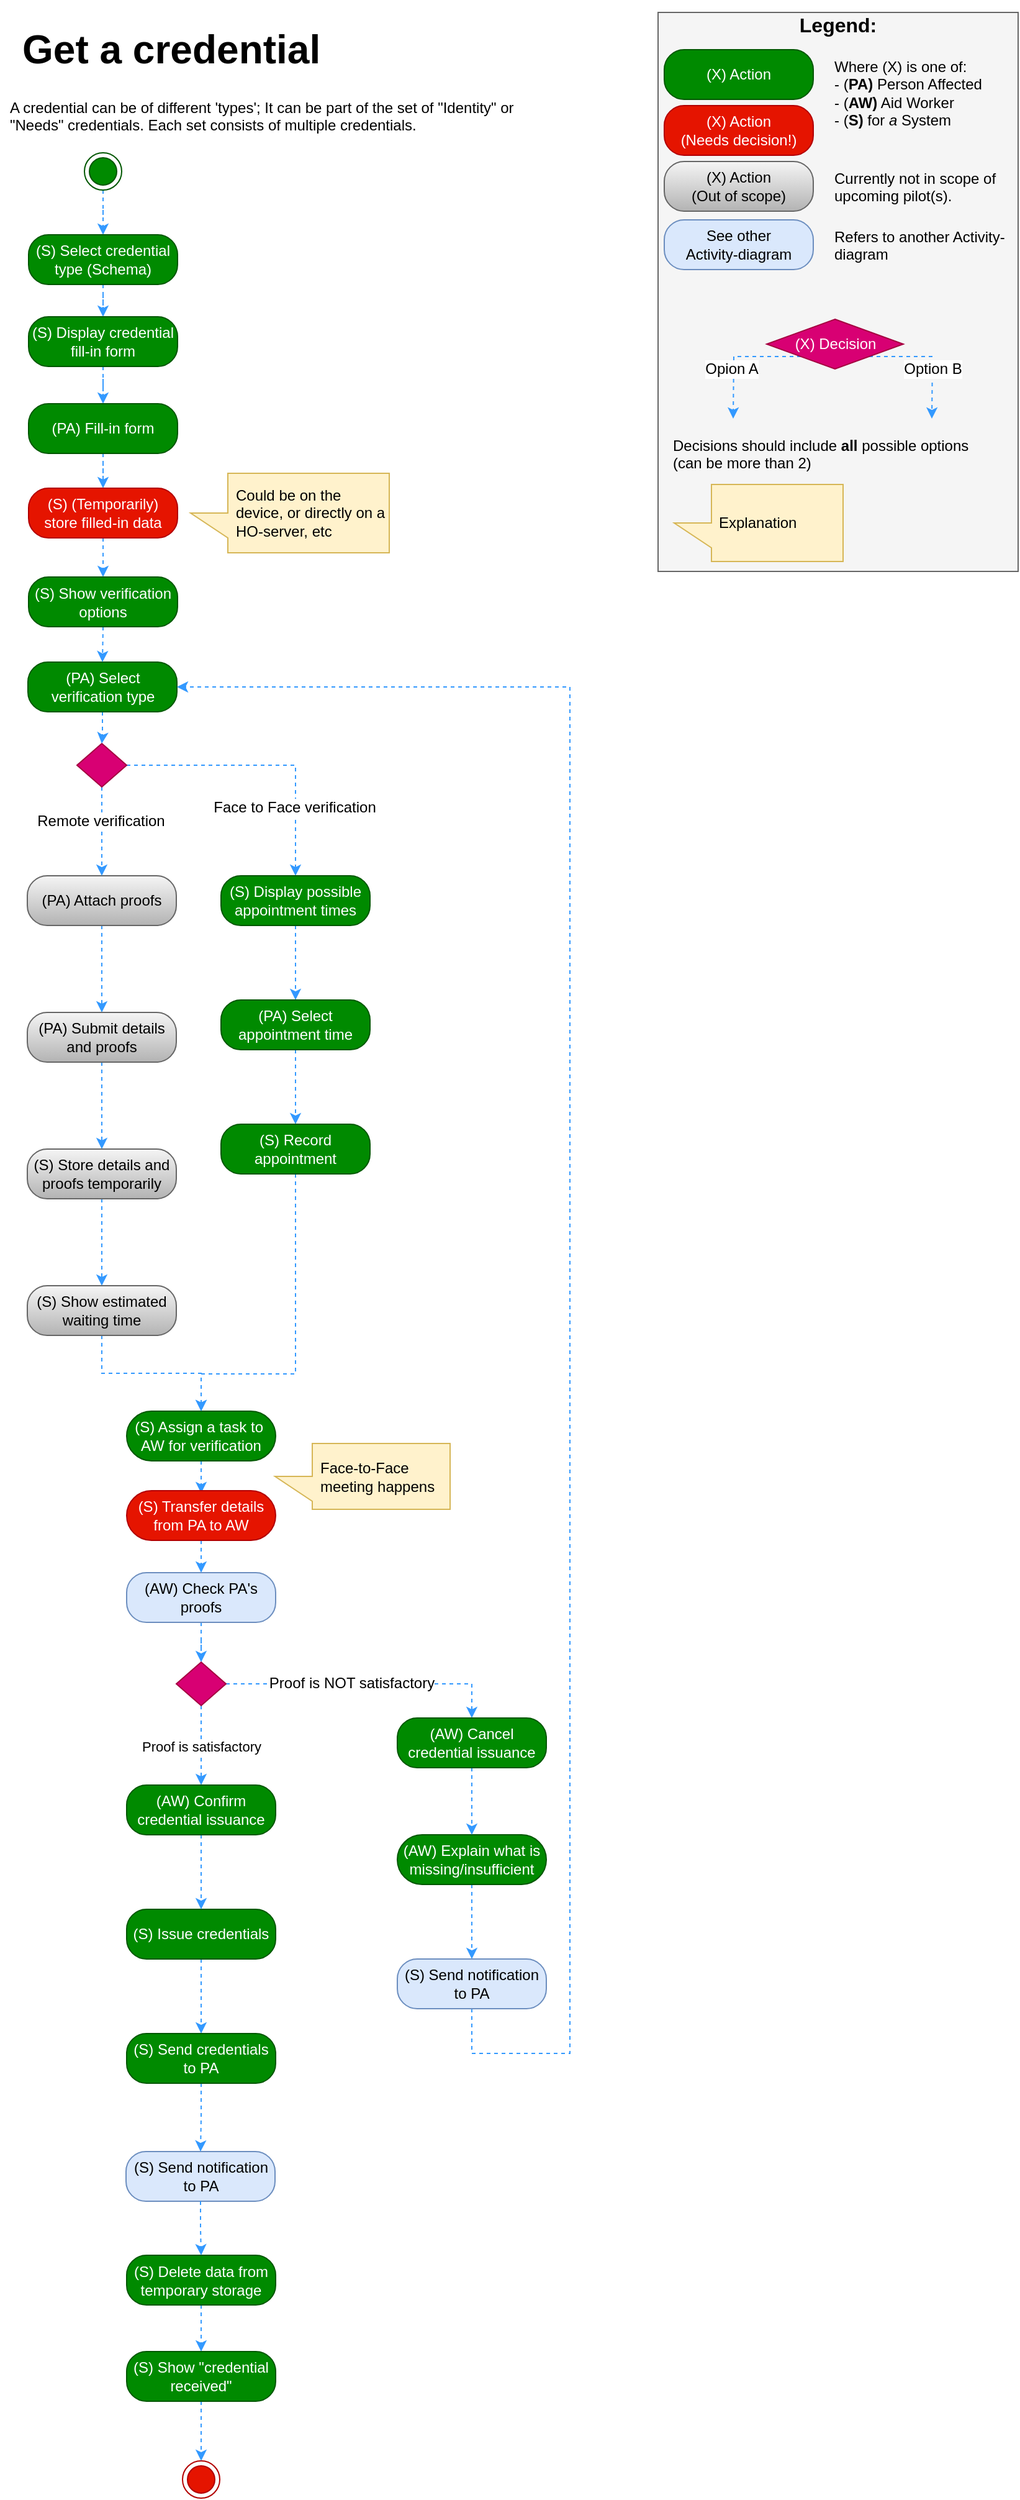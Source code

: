 <mxfile version="11.0.3" type="github"><diagram id="uyd7z65uwDIBuKVMTp-y" name="Page-1"><mxGraphModel dx="609" dy="338" grid="0" gridSize="10" guides="1" tooltips="1" connect="1" arrows="1" fold="1" page="1" pageScale="1" pageWidth="827" pageHeight="1169" math="0" shadow="0"><root><mxCell id="0"/><mxCell id="1" parent="0"/><mxCell id="oU4Lt3CGuPSWamgN9LYf-17" style="edgeStyle=orthogonalEdgeStyle;rounded=0;orthogonalLoop=1;jettySize=auto;html=1;entryX=0.5;entryY=0;entryDx=0;entryDy=0;strokeColor=#3399FF;fontColor=#ffffff;dashed=1;" parent="1" source="oU4Lt3CGuPSWamgN9LYf-1" target="bS0sMl6j7w7xX164Mt2F-23" edge="1"><mxGeometry relative="1" as="geometry"><mxPoint x="83" y="223" as="targetPoint"/></mxGeometry></mxCell><mxCell id="oU4Lt3CGuPSWamgN9LYf-1" value="" style="ellipse;html=1;shape=endState;fillColor=#008a00;strokeColor=#005700;fontColor=#ffffff;" parent="1" vertex="1"><mxGeometry x="68" y="123" width="30" height="30" as="geometry"/></mxCell><mxCell id="ZIkzdJBxLHVvlqhhN6H9-13" value="" style="ellipse;html=1;shape=endState;fillColor=#e51400;strokeColor=#B20000;fontColor=#ffffff;" parent="1" vertex="1"><mxGeometry x="147" y="1981" width="30" height="30" as="geometry"/></mxCell><mxCell id="NnOpoRvQTLeooMambTD8-50" style="edgeStyle=orthogonalEdgeStyle;rounded=0;orthogonalLoop=1;jettySize=auto;html=1;entryX=0.5;entryY=0;entryDx=0;entryDy=0;dashed=1;fontColor=#ffffff;strokeColor=#3399FF;" parent="1" source="bS0sMl6j7w7xX164Mt2F-23" target="NnOpoRvQTLeooMambTD8-34" edge="1"><mxGeometry relative="1" as="geometry"/></mxCell><mxCell id="bS0sMl6j7w7xX164Mt2F-23" value="(S) Select credential type (Schema)&lt;br&gt;" style="rounded=1;whiteSpace=wrap;html=1;arcSize=40;fillColor=#008a00;strokeColor=#005700;fontColor=#ffffff;" parent="1" vertex="1"><mxGeometry x="23" y="189" width="120" height="40" as="geometry"/></mxCell><mxCell id="bS0sMl6j7w7xX164Mt2F-35" value="(S) Send notification to PA&lt;br&gt;" style="rounded=1;whiteSpace=wrap;html=1;arcSize=40;fillColor=#dae8fc;strokeColor=#6c8ebf;" parent="1" vertex="1"><mxGeometry x="101.5" y="1732" width="120" height="40" as="geometry"/></mxCell><mxCell id="NnOpoRvQTLeooMambTD8-33" value="" style="edgeStyle=orthogonalEdgeStyle;rounded=0;orthogonalLoop=1;jettySize=auto;html=1;dashed=1;strokeColor=#3399FF;fontColor=#ffffff;" parent="1" source="NnOpoRvQTLeooMambTD8-34" target="NnOpoRvQTLeooMambTD8-35" edge="1"><mxGeometry relative="1" as="geometry"/></mxCell><mxCell id="NnOpoRvQTLeooMambTD8-34" value="(S) Display credential fill-in form" style="rounded=1;whiteSpace=wrap;html=1;arcSize=40;fillColor=#008a00;strokeColor=#005700;fontColor=#ffffff;" parent="1" vertex="1"><mxGeometry x="23" y="255" width="120" height="40" as="geometry"/></mxCell><mxCell id="XSU_I-3Gt-N8LildDsRt-3" value="" style="edgeStyle=orthogonalEdgeStyle;rounded=0;orthogonalLoop=1;jettySize=auto;html=1;dashed=1;strokeColor=#3399FF;fontColor=#ffffff;entryX=0.5;entryY=0;entryDx=0;entryDy=0;" parent="1" source="NnOpoRvQTLeooMambTD8-35" target="XSU_I-3Gt-N8LildDsRt-1" edge="1"><mxGeometry relative="1" as="geometry"><mxPoint x="83" y="455" as="targetPoint"/></mxGeometry></mxCell><mxCell id="NnOpoRvQTLeooMambTD8-35" value="(PA) Fill-in form" style="rounded=1;whiteSpace=wrap;html=1;arcSize=40;fillColor=#008a00;strokeColor=#005700;fontColor=#ffffff;" parent="1" vertex="1"><mxGeometry x="23" y="325" width="120" height="40" as="geometry"/></mxCell><mxCell id="NnOpoRvQTLeooMambTD8-52" value="" style="edgeStyle=orthogonalEdgeStyle;rounded=0;orthogonalLoop=1;jettySize=auto;html=1;dashed=1;strokeColor=#3399FF;fontColor=#ffffff;" parent="1" source="NnOpoRvQTLeooMambTD8-36" target="NnOpoRvQTLeooMambTD8-51" edge="1"><mxGeometry relative="1" as="geometry"/></mxCell><mxCell id="NnOpoRvQTLeooMambTD8-36" value="(PA) Attach proofs" style="rounded=1;whiteSpace=wrap;html=1;arcSize=40;fillColor=#f5f5f5;strokeColor=#666666;gradientColor=#b3b3b3;" parent="1" vertex="1"><mxGeometry x="22" y="705" width="120" height="40" as="geometry"/></mxCell><mxCell id="NnOpoRvQTLeooMambTD8-54" value="" style="edgeStyle=orthogonalEdgeStyle;rounded=0;orthogonalLoop=1;jettySize=auto;html=1;dashed=1;strokeColor=#3399FF;fontColor=#ffffff;" parent="1" source="NnOpoRvQTLeooMambTD8-51" target="NnOpoRvQTLeooMambTD8-53" edge="1"><mxGeometry relative="1" as="geometry"/></mxCell><mxCell id="NnOpoRvQTLeooMambTD8-51" value="(PA) Submit details and proofs" style="rounded=1;whiteSpace=wrap;html=1;arcSize=40;fillColor=#f5f5f5;strokeColor=#666666;gradientColor=#b3b3b3;" parent="1" vertex="1"><mxGeometry x="22" y="815" width="120" height="40" as="geometry"/></mxCell><mxCell id="NnOpoRvQTLeooMambTD8-56" value="" style="edgeStyle=orthogonalEdgeStyle;rounded=0;orthogonalLoop=1;jettySize=auto;html=1;dashed=1;strokeColor=#3399FF;fontColor=#ffffff;" parent="1" source="NnOpoRvQTLeooMambTD8-53" target="NnOpoRvQTLeooMambTD8-55" edge="1"><mxGeometry relative="1" as="geometry"/></mxCell><mxCell id="NnOpoRvQTLeooMambTD8-53" value="(S) Store details and proofs temporarily" style="rounded=1;whiteSpace=wrap;html=1;arcSize=40;fillColor=#f5f5f5;strokeColor=#666666;gradientColor=#b3b3b3;" parent="1" vertex="1"><mxGeometry x="22" y="925" width="120" height="40" as="geometry"/></mxCell><mxCell id="NnOpoRvQTLeooMambTD8-58" value="" style="edgeStyle=orthogonalEdgeStyle;rounded=0;orthogonalLoop=1;jettySize=auto;html=1;dashed=1;strokeColor=#3399FF;fontColor=#ffffff;" parent="1" source="NnOpoRvQTLeooMambTD8-55" target="NnOpoRvQTLeooMambTD8-57" edge="1"><mxGeometry relative="1" as="geometry"/></mxCell><mxCell id="NnOpoRvQTLeooMambTD8-55" value="(S) Show estimated waiting time" style="rounded=1;whiteSpace=wrap;html=1;arcSize=40;fillColor=#f5f5f5;strokeColor=#666666;gradientColor=#b3b3b3;" parent="1" vertex="1"><mxGeometry x="22" y="1035" width="120" height="40" as="geometry"/></mxCell><mxCell id="XSU_I-3Gt-N8LildDsRt-13" value="" style="edgeStyle=orthogonalEdgeStyle;rounded=0;orthogonalLoop=1;jettySize=auto;html=1;dashed=1;strokeColor=#3399FF;fontColor=#ffffff;" parent="1" source="NnOpoRvQTLeooMambTD8-57" edge="1"><mxGeometry relative="1" as="geometry"><mxPoint x="162" y="1202" as="targetPoint"/></mxGeometry></mxCell><mxCell id="NnOpoRvQTLeooMambTD8-57" value="(S) Assign a task to&amp;nbsp; AW for verification" style="rounded=1;whiteSpace=wrap;html=1;arcSize=50;fillColor=#008a00;strokeColor=#005700;fontColor=#ffffff;" parent="1" vertex="1"><mxGeometry x="102" y="1136" width="120" height="40" as="geometry"/></mxCell><mxCell id="NnOpoRvQTLeooMambTD8-63" style="edgeStyle=orthogonalEdgeStyle;rounded=0;orthogonalLoop=1;jettySize=auto;html=1;dashed=1;strokeColor=#3399FF;fontColor=#ffffff;" parent="1" source="NnOpoRvQTLeooMambTD8-60" target="NnOpoRvQTLeooMambTD8-62" edge="1"><mxGeometry relative="1" as="geometry"/></mxCell><mxCell id="NnOpoRvQTLeooMambTD8-60" value="(AW) Check PA's proofs" style="rounded=1;whiteSpace=wrap;html=1;arcSize=40;fillColor=#dae8fc;strokeColor=#6c8ebf;fontColor=#000000;" parent="1" vertex="1"><mxGeometry x="102" y="1266" width="120" height="40" as="geometry"/></mxCell><mxCell id="NnOpoRvQTLeooMambTD8-37" style="edgeStyle=orthogonalEdgeStyle;rounded=0;orthogonalLoop=1;jettySize=auto;html=1;entryX=0.5;entryY=0;entryDx=0;entryDy=0;dashed=1;strokeColor=#3399FF;fontColor=#ffffff;" parent="1" source="NnOpoRvQTLeooMambTD8-41" target="NnOpoRvQTLeooMambTD8-44" edge="1"><mxGeometry relative="1" as="geometry"><mxPoint x="237.667" y="705" as="targetPoint"/></mxGeometry></mxCell><mxCell id="NnOpoRvQTLeooMambTD8-38" value="Face to Face verification" style="text;html=1;resizable=0;points=[];align=center;verticalAlign=middle;labelBackgroundColor=#ffffff;fontColor=#000000;" parent="NnOpoRvQTLeooMambTD8-37" vertex="1" connectable="0"><mxGeometry x="0.202" y="-34" relative="1" as="geometry"><mxPoint as="offset"/></mxGeometry></mxCell><mxCell id="NnOpoRvQTLeooMambTD8-39" style="edgeStyle=orthogonalEdgeStyle;rounded=0;orthogonalLoop=1;jettySize=auto;html=1;entryX=0.5;entryY=0;entryDx=0;entryDy=0;dashed=1;strokeColor=#3399FF;fontColor=#ffffff;" parent="1" source="NnOpoRvQTLeooMambTD8-41" target="NnOpoRvQTLeooMambTD8-36" edge="1"><mxGeometry relative="1" as="geometry"/></mxCell><mxCell id="NnOpoRvQTLeooMambTD8-40" value="Remote verification" style="text;html=1;resizable=0;points=[];align=center;verticalAlign=middle;labelBackgroundColor=#ffffff;fontColor=#000000;" parent="NnOpoRvQTLeooMambTD8-39" vertex="1" connectable="0"><mxGeometry x="-0.0" y="-9" relative="1" as="geometry"><mxPoint x="8" y="-9" as="offset"/></mxGeometry></mxCell><mxCell id="NnOpoRvQTLeooMambTD8-41" value="" style="rhombus;whiteSpace=wrap;html=1;fillColor=#d80073;strokeColor=#A50040;fontColor=#ffffff;" parent="1" vertex="1"><mxGeometry x="62" y="598.5" width="40" height="35" as="geometry"/></mxCell><mxCell id="NnOpoRvQTLeooMambTD8-43" value="" style="edgeStyle=orthogonalEdgeStyle;rounded=0;orthogonalLoop=1;jettySize=auto;html=1;dashed=1;strokeColor=#3399FF;fontColor=#000000;" parent="1" source="NnOpoRvQTLeooMambTD8-44" target="NnOpoRvQTLeooMambTD8-46" edge="1"><mxGeometry relative="1" as="geometry"/></mxCell><mxCell id="NnOpoRvQTLeooMambTD8-44" value="(S) Display possible appointment times" style="rounded=1;whiteSpace=wrap;html=1;arcSize=40;fillColor=#008a00;strokeColor=#005700;fontColor=#ffffff;" parent="1" vertex="1"><mxGeometry x="178" y="705" width="120" height="40" as="geometry"/></mxCell><mxCell id="NnOpoRvQTLeooMambTD8-45" value="" style="edgeStyle=orthogonalEdgeStyle;rounded=0;orthogonalLoop=1;jettySize=auto;html=1;dashed=1;strokeColor=#3399FF;fontColor=#000000;" parent="1" source="NnOpoRvQTLeooMambTD8-46" target="NnOpoRvQTLeooMambTD8-47" edge="1"><mxGeometry relative="1" as="geometry"/></mxCell><mxCell id="NnOpoRvQTLeooMambTD8-46" value="(PA) Select appointment time" style="rounded=1;whiteSpace=wrap;html=1;arcSize=40;fillColor=#008a00;strokeColor=#005700;fontColor=#ffffff;" parent="1" vertex="1"><mxGeometry x="178" y="805" width="120" height="40" as="geometry"/></mxCell><mxCell id="NnOpoRvQTLeooMambTD8-59" style="edgeStyle=orthogonalEdgeStyle;rounded=0;orthogonalLoop=1;jettySize=auto;html=1;dashed=1;strokeColor=#3399FF;fontColor=#ffffff;entryX=0.5;entryY=0;entryDx=0;entryDy=0;" parent="1" source="NnOpoRvQTLeooMambTD8-47" target="NnOpoRvQTLeooMambTD8-57" edge="1"><mxGeometry relative="1" as="geometry"><mxPoint x="193" y="1054" as="targetPoint"/><Array as="points"><mxPoint x="238" y="1106"/><mxPoint x="162" y="1106"/></Array></mxGeometry></mxCell><mxCell id="NnOpoRvQTLeooMambTD8-47" value="(S) Record appointment" style="rounded=1;whiteSpace=wrap;html=1;arcSize=40;fillColor=#008a00;strokeColor=#005700;fontColor=#ffffff;" parent="1" vertex="1"><mxGeometry x="178" y="905" width="120" height="40" as="geometry"/></mxCell><mxCell id="NnOpoRvQTLeooMambTD8-48" style="edgeStyle=orthogonalEdgeStyle;rounded=0;orthogonalLoop=1;jettySize=auto;html=1;entryX=0.5;entryY=0;entryDx=0;entryDy=0;dashed=1;strokeColor=#3399FF;fontColor=#ffffff;" parent="1" source="NnOpoRvQTLeooMambTD8-49" target="NnOpoRvQTLeooMambTD8-41" edge="1"><mxGeometry relative="1" as="geometry"/></mxCell><mxCell id="NnOpoRvQTLeooMambTD8-49" value="(PA) Select verification type" style="rounded=1;whiteSpace=wrap;html=1;arcSize=40;fillColor=#008a00;strokeColor=#005700;fontColor=#ffffff;" parent="1" vertex="1"><mxGeometry x="22.5" y="533" width="120" height="40" as="geometry"/></mxCell><mxCell id="NnOpoRvQTLeooMambTD8-67" style="edgeStyle=orthogonalEdgeStyle;rounded=0;orthogonalLoop=1;jettySize=auto;html=1;dashed=1;strokeColor=#3399FF;fontColor=#ffffff;entryX=0.5;entryY=0;entryDx=0;entryDy=0;" parent="1" source="NnOpoRvQTLeooMambTD8-62" target="C5v0pftiz7ZyU0YE7g-n-3" edge="1"><mxGeometry relative="1" as="geometry"/></mxCell><mxCell id="NnOpoRvQTLeooMambTD8-69" value="&lt;font color=&quot;#000000&quot;&gt;Proof is NOT satisfactory&lt;/font&gt;" style="text;html=1;resizable=0;points=[];align=center;verticalAlign=middle;labelBackgroundColor=#ffffff;fontColor=#ffffff;" parent="NnOpoRvQTLeooMambTD8-67" vertex="1" connectable="0"><mxGeometry x="0.077" y="-2" relative="1" as="geometry"><mxPoint x="-21" y="-2.5" as="offset"/></mxGeometry></mxCell><mxCell id="NnOpoRvQTLeooMambTD8-76" value="&lt;font color=&quot;#000000&quot;&gt;Proof is satisfactory&lt;/font&gt;" style="edgeStyle=orthogonalEdgeStyle;rounded=0;orthogonalLoop=1;jettySize=auto;html=1;entryX=0.5;entryY=0;entryDx=0;entryDy=0;dashed=1;strokeColor=#3399FF;fontColor=#ffffff;" parent="1" source="NnOpoRvQTLeooMambTD8-62" target="C5v0pftiz7ZyU0YE7g-n-1" edge="1"><mxGeometry x="0.011" relative="1" as="geometry"><mxPoint as="offset"/></mxGeometry></mxCell><mxCell id="NnOpoRvQTLeooMambTD8-62" value="" style="rhombus;whiteSpace=wrap;html=1;fillColor=#d80073;strokeColor=#A50040;fontColor=#ffffff;" parent="1" vertex="1"><mxGeometry x="142" y="1338" width="40" height="35" as="geometry"/></mxCell><mxCell id="NnOpoRvQTLeooMambTD8-71" value="" style="edgeStyle=orthogonalEdgeStyle;rounded=0;orthogonalLoop=1;jettySize=auto;html=1;dashed=1;strokeColor=#3399FF;fontColor=#ffffff;" parent="1" source="NnOpoRvQTLeooMambTD8-66" target="NnOpoRvQTLeooMambTD8-70" edge="1"><mxGeometry relative="1" as="geometry"/></mxCell><mxCell id="NnOpoRvQTLeooMambTD8-66" value="(AW) Explain what is missing/insufficient" style="rounded=1;whiteSpace=wrap;html=1;arcSize=50;fillColor=#008a00;strokeColor=#005700;fontColor=#ffffff;" parent="1" vertex="1"><mxGeometry x="320" y="1477" width="120" height="40" as="geometry"/></mxCell><mxCell id="NnOpoRvQTLeooMambTD8-72" style="edgeStyle=orthogonalEdgeStyle;rounded=0;orthogonalLoop=1;jettySize=auto;html=1;entryX=1;entryY=0.5;entryDx=0;entryDy=0;dashed=1;strokeColor=#3399FF;fontColor=#ffffff;exitX=0.5;exitY=1;exitDx=0;exitDy=0;" parent="1" source="NnOpoRvQTLeooMambTD8-70" target="NnOpoRvQTLeooMambTD8-49" edge="1"><mxGeometry relative="1" as="geometry"><mxPoint x="466" y="1498" as="sourcePoint"/><Array as="points"><mxPoint x="380" y="1653"/><mxPoint x="459" y="1653"/><mxPoint x="459" y="553"/></Array></mxGeometry></mxCell><mxCell id="NnOpoRvQTLeooMambTD8-70" value="(S) Send notification to PA" style="rounded=1;whiteSpace=wrap;html=1;arcSize=40;fillColor=#dae8fc;strokeColor=#6c8ebf;" parent="1" vertex="1"><mxGeometry x="320" y="1577" width="120" height="40" as="geometry"/></mxCell><mxCell id="NnOpoRvQTLeooMambTD8-78" value="" style="edgeStyle=orthogonalEdgeStyle;rounded=0;orthogonalLoop=1;jettySize=auto;html=1;dashed=1;strokeColor=#3399FF;fontColor=#ffffff;" parent="1" source="NnOpoRvQTLeooMambTD8-75" target="NnOpoRvQTLeooMambTD8-77" edge="1"><mxGeometry relative="1" as="geometry"/></mxCell><mxCell id="NnOpoRvQTLeooMambTD8-75" value="(S) Issue credentials&lt;br&gt;" style="rounded=1;whiteSpace=wrap;html=1;arcSize=40;fillColor=#008a00;strokeColor=#005700;fontColor=#ffffff;" parent="1" vertex="1"><mxGeometry x="102" y="1537" width="120" height="40" as="geometry"/></mxCell><mxCell id="NnOpoRvQTLeooMambTD8-79" value="" style="edgeStyle=orthogonalEdgeStyle;rounded=0;orthogonalLoop=1;jettySize=auto;html=1;dashed=1;strokeColor=#3399FF;fontColor=#ffffff;" parent="1" source="NnOpoRvQTLeooMambTD8-77" target="bS0sMl6j7w7xX164Mt2F-35" edge="1"><mxGeometry relative="1" as="geometry"/></mxCell><mxCell id="NnOpoRvQTLeooMambTD8-77" value="(S) Send credentials to PA&lt;br&gt;" style="rounded=1;whiteSpace=wrap;html=1;arcSize=40;fillColor=#008a00;strokeColor=#005700;fontColor=#ffffff;" parent="1" vertex="1"><mxGeometry x="102" y="1637" width="120" height="40" as="geometry"/></mxCell><mxCell id="XSU_I-3Gt-N8LildDsRt-17" style="edgeStyle=orthogonalEdgeStyle;rounded=0;orthogonalLoop=1;jettySize=auto;html=1;exitX=0.5;exitY=1;exitDx=0;exitDy=0;entryX=0.5;entryY=0;entryDx=0;entryDy=0;dashed=1;strokeColor=#3399FF;fontColor=#ffffff;" parent="1" source="NnOpoRvQTLeooMambTD8-81" target="XSU_I-3Gt-N8LildDsRt-16" edge="1"><mxGeometry relative="1" as="geometry"/></mxCell><mxCell id="NnOpoRvQTLeooMambTD8-81" value="(S) Delete data from temporary storage&lt;br&gt;" style="rounded=1;whiteSpace=wrap;html=1;arcSize=40;fillColor=#008a00;strokeColor=#005700;fontColor=#ffffff;" parent="1" vertex="1"><mxGeometry x="102" y="1815.5" width="120" height="40" as="geometry"/></mxCell><mxCell id="NnOpoRvQTLeooMambTD8-82" style="edgeStyle=orthogonalEdgeStyle;rounded=0;orthogonalLoop=1;jettySize=auto;html=1;entryX=0.5;entryY=0;entryDx=0;entryDy=0;dashed=1;strokeColor=#3399FF;fontColor=#ffffff;" parent="1" source="bS0sMl6j7w7xX164Mt2F-35" target="NnOpoRvQTLeooMambTD8-81" edge="1"><mxGeometry relative="1" as="geometry"><mxPoint x="162" y="1792" as="sourcePoint"/><mxPoint x="162" y="1931" as="targetPoint"/></mxGeometry></mxCell><mxCell id="Oh-CoAv5-6AcQpP4_E5v-1" value="" style="rounded=0;whiteSpace=wrap;html=1;fontSize=16;align=left;fillColor=#f5f5f5;strokeColor=#666666;fontColor=#333333;" parent="1" vertex="1"><mxGeometry x="530" y="10" width="290" height="450" as="geometry"/></mxCell><mxCell id="Oh-CoAv5-6AcQpP4_E5v-6" value="See other&lt;br&gt;Activity-diagram" style="rounded=1;whiteSpace=wrap;html=1;arcSize=40;fillColor=#dae8fc;strokeColor=#6c8ebf;" parent="1" vertex="1"><mxGeometry x="535" y="177" width="120" height="40" as="geometry"/></mxCell><mxCell id="Oh-CoAv5-6AcQpP4_E5v-8" value="(X) Action&lt;br&gt;" style="rounded=1;whiteSpace=wrap;html=1;arcSize=40;fillColor=#008a00;strokeColor=#005700;fontColor=#ffffff;" parent="1" vertex="1"><mxGeometry x="535" y="40" width="120" height="40" as="geometry"/></mxCell><mxCell id="Oh-CoAv5-6AcQpP4_E5v-9" value="" style="edgeStyle=orthogonalEdgeStyle;rounded=0;orthogonalLoop=1;jettySize=auto;html=1;dashed=1;strokeColor=#3399FF;exitX=0;exitY=1;exitDx=0;exitDy=0;" parent="1" source="Oh-CoAv5-6AcQpP4_E5v-13" edge="1"><mxGeometry relative="1" as="geometry"><mxPoint x="590.5" y="337" as="targetPoint"/></mxGeometry></mxCell><mxCell id="Oh-CoAv5-6AcQpP4_E5v-10" value="Opion A" style="text;html=1;resizable=0;points=[];align=center;verticalAlign=middle;labelBackgroundColor=#ffffff;" parent="Oh-CoAv5-6AcQpP4_E5v-9" vertex="1" connectable="0"><mxGeometry x="-0.263" y="1" relative="1" as="geometry"><mxPoint x="-18" y="9" as="offset"/></mxGeometry></mxCell><mxCell id="Oh-CoAv5-6AcQpP4_E5v-11" style="edgeStyle=orthogonalEdgeStyle;rounded=0;orthogonalLoop=1;jettySize=auto;html=1;exitX=1;exitY=1;exitDx=0;exitDy=0;dashed=1;strokeColor=#3399FF;" parent="1" source="Oh-CoAv5-6AcQpP4_E5v-13" edge="1"><mxGeometry relative="1" as="geometry"><mxPoint x="750.5" y="337" as="targetPoint"/></mxGeometry></mxCell><mxCell id="Oh-CoAv5-6AcQpP4_E5v-12" value="Option B" style="text;html=1;resizable=0;points=[];align=center;verticalAlign=middle;labelBackgroundColor=#ffffff;" parent="Oh-CoAv5-6AcQpP4_E5v-11" vertex="1" connectable="0"><mxGeometry x="0.2" y="-1" relative="1" as="geometry"><mxPoint x="1" as="offset"/></mxGeometry></mxCell><mxCell id="Oh-CoAv5-6AcQpP4_E5v-13" value="&lt;span&gt;(X) Decision&lt;br&gt;&lt;/span&gt;" style="rhombus;whiteSpace=wrap;html=1;fillColor=#d80073;strokeColor=#A50040;fontColor=#ffffff;" parent="1" vertex="1"><mxGeometry x="617.5" y="257" width="110" height="40" as="geometry"/></mxCell><mxCell id="Oh-CoAv5-6AcQpP4_E5v-29" value="(X) Action&lt;br&gt;(Needs decision!)&lt;br&gt;" style="rounded=1;whiteSpace=wrap;html=1;arcSize=40;fillColor=#e51400;strokeColor=#B20000;fontColor=#ffffff;" parent="1" vertex="1"><mxGeometry x="535" y="85" width="120" height="40" as="geometry"/></mxCell><mxCell id="Oh-CoAv5-6AcQpP4_E5v-30" value="&lt;div style=&quot;text-align: left ; font-size: 32px&quot;&gt;&lt;span&gt;Get a credential&lt;/span&gt;&lt;br&gt;&lt;/div&gt;" style="text;html=1;strokeColor=none;fillColor=none;align=left;verticalAlign=middle;whiteSpace=wrap;rounded=0;fontStyle=1;fontSize=32;spacingLeft=16;" parent="1" vertex="1"><mxGeometry width="518" height="80" as="geometry"/></mxCell><mxCell id="Oh-CoAv5-6AcQpP4_E5v-31" value="&lt;font style=&quot;font-size: 16px;&quot;&gt;Legend:&lt;/font&gt;" style="text;html=1;strokeColor=none;fillColor=none;align=center;verticalAlign=middle;whiteSpace=wrap;rounded=0;fontSize=16;fontStyle=1" parent="1" vertex="1"><mxGeometry x="655" y="10" width="40" height="20" as="geometry"/></mxCell><mxCell id="Oh-CoAv5-6AcQpP4_E5v-32" value="Where (X) is one of:&lt;br&gt;- (&lt;b&gt;PA)&lt;/b&gt; Person Affected&lt;br&gt;- (&lt;b&gt;AW)&lt;/b&gt; Aid Worker&lt;br&gt;- (&lt;b&gt;S)&lt;/b&gt; for &lt;i&gt;a&lt;/i&gt; System&lt;br&gt;" style="text;html=1;strokeColor=none;fillColor=none;align=left;verticalAlign=top;whiteSpace=wrap;rounded=0;fontSize=12;" parent="1" vertex="1"><mxGeometry x="670" y="40" width="140" height="70" as="geometry"/></mxCell><mxCell id="Oh-CoAv5-6AcQpP4_E5v-33" value="Refers to another Activity-diagram&lt;br&gt;" style="text;html=1;strokeColor=none;fillColor=none;align=left;verticalAlign=top;whiteSpace=wrap;rounded=0;fontSize=12;" parent="1" vertex="1"><mxGeometry x="670" y="177" width="140" height="38" as="geometry"/></mxCell><mxCell id="Oh-CoAv5-6AcQpP4_E5v-34" value="Decisions should include &lt;b&gt;all&lt;/b&gt; possible options (can be more than 2)&lt;br&gt;" style="text;html=1;strokeColor=none;fillColor=none;align=left;verticalAlign=top;whiteSpace=wrap;rounded=0;fontSize=12;" parent="1" vertex="1"><mxGeometry x="540" y="345" width="250" height="38" as="geometry"/></mxCell><mxCell id="Oh-CoAv5-6AcQpP4_E5v-35" value="&lt;p&gt;Explanation&lt;/p&gt;" style="shape=callout;whiteSpace=wrap;html=1;perimeter=calloutPerimeter;fillColor=#fff2cc;fontSize=12;align=left;strokeColor=#d6b656;spacingLeft=4;direction=south;" parent="1" vertex="1"><mxGeometry x="543" y="390" width="136" height="62" as="geometry"/></mxCell><mxCell id="Oh-CoAv5-6AcQpP4_E5v-36" value="(X) Action&lt;br&gt;(Out of scope)&lt;br&gt;" style="rounded=1;whiteSpace=wrap;html=1;arcSize=40;fillColor=#f5f5f5;strokeColor=#666666;gradientColor=#b3b3b3;" parent="1" vertex="1"><mxGeometry x="535" y="130" width="120" height="40" as="geometry"/></mxCell><mxCell id="Oh-CoAv5-6AcQpP4_E5v-37" value="Currently not in scope of upcoming pilot(s).&lt;br&gt;" style="text;html=1;strokeColor=none;fillColor=none;align=left;verticalAlign=top;whiteSpace=wrap;rounded=0;fontSize=12;" parent="1" vertex="1"><mxGeometry x="670" y="130" width="140" height="70" as="geometry"/></mxCell><mxCell id="Oh-CoAv5-6AcQpP4_E5v-38" value="&lt;p&gt;A credential can be of different 'types'; It can be part of the set of &quot;Identity&quot; or &quot;Needs&quot; credentials. Each set consists of multiple credentials.&lt;/p&gt;" style="text;html=1;strokeColor=none;fillColor=none;spacing=8;spacingTop=-20;whiteSpace=wrap;overflow=hidden;rounded=0;align=left;" parent="1" vertex="1"><mxGeometry y="75" width="432" height="57" as="geometry"/></mxCell><mxCell id="XSU_I-3Gt-N8LildDsRt-9" style="edgeStyle=orthogonalEdgeStyle;rounded=0;orthogonalLoop=1;jettySize=auto;html=1;exitX=0.5;exitY=1;exitDx=0;exitDy=0;entryX=0.5;entryY=0;entryDx=0;entryDy=0;dashed=1;strokeColor=#3399FF;fontColor=#ffffff;" parent="1" source="XSU_I-3Gt-N8LildDsRt-1" target="XSU_I-3Gt-N8LildDsRt-8" edge="1"><mxGeometry relative="1" as="geometry"/></mxCell><mxCell id="XSU_I-3Gt-N8LildDsRt-1" value="(S) (Temporarily) store filled-in data" style="rounded=1;whiteSpace=wrap;html=1;arcSize=40;fillColor=#e51400;strokeColor=#B20000;fontColor=#ffffff;" parent="1" vertex="1"><mxGeometry x="23" y="393" width="120" height="40" as="geometry"/></mxCell><mxCell id="XSU_I-3Gt-N8LildDsRt-7" value="&lt;p&gt;Face-to-Face meeting happens&lt;/p&gt;" style="shape=callout;whiteSpace=wrap;html=1;perimeter=calloutPerimeter;fillColor=#fff2cc;fontSize=12;align=left;strokeColor=#d6b656;spacingLeft=4;direction=south;" parent="1" vertex="1"><mxGeometry x="221.5" y="1162" width="141" height="53" as="geometry"/></mxCell><mxCell id="XSU_I-3Gt-N8LildDsRt-10" style="edgeStyle=orthogonalEdgeStyle;rounded=0;orthogonalLoop=1;jettySize=auto;html=1;exitX=0.5;exitY=1;exitDx=0;exitDy=0;entryX=0.5;entryY=0;entryDx=0;entryDy=0;dashed=1;strokeColor=#3399FF;fontColor=#ffffff;" parent="1" source="XSU_I-3Gt-N8LildDsRt-8" target="NnOpoRvQTLeooMambTD8-49" edge="1"><mxGeometry relative="1" as="geometry"/></mxCell><mxCell id="XSU_I-3Gt-N8LildDsRt-8" value="(S) Show verification options" style="rounded=1;whiteSpace=wrap;html=1;arcSize=40;fillColor=#008a00;strokeColor=#005700;fontColor=#ffffff;" parent="1" vertex="1"><mxGeometry x="23" y="464.5" width="120" height="40" as="geometry"/></mxCell><mxCell id="XSU_I-3Gt-N8LildDsRt-14" style="edgeStyle=orthogonalEdgeStyle;rounded=0;orthogonalLoop=1;jettySize=auto;html=1;exitX=0.5;exitY=1;exitDx=0;exitDy=0;entryX=0.5;entryY=0;entryDx=0;entryDy=0;dashed=1;strokeColor=#3399FF;fontColor=#ffffff;" parent="1" source="XSU_I-3Gt-N8LildDsRt-12" target="NnOpoRvQTLeooMambTD8-60" edge="1"><mxGeometry relative="1" as="geometry"/></mxCell><mxCell id="XSU_I-3Gt-N8LildDsRt-12" value="(S) Transfer details from PA to AW" style="rounded=1;whiteSpace=wrap;html=1;arcSize=50;fillColor=#e51400;strokeColor=#B20000;fontColor=#ffffff;" parent="1" vertex="1"><mxGeometry x="102" y="1200" width="120" height="40" as="geometry"/></mxCell><mxCell id="XSU_I-3Gt-N8LildDsRt-15" value="&lt;p&gt;Could be on the device, or directly on a HO-server, etc&lt;/p&gt;" style="shape=callout;whiteSpace=wrap;html=1;perimeter=calloutPerimeter;fillColor=#fff2cc;fontSize=12;align=left;strokeColor=#d6b656;spacingLeft=4;direction=south;" parent="1" vertex="1"><mxGeometry x="153.5" y="381" width="160" height="64" as="geometry"/></mxCell><mxCell id="XSU_I-3Gt-N8LildDsRt-18" value="" style="edgeStyle=orthogonalEdgeStyle;rounded=0;orthogonalLoop=1;jettySize=auto;html=1;dashed=1;strokeColor=#3399FF;fontColor=#ffffff;entryX=0.5;entryY=0;entryDx=0;entryDy=0;" parent="1" source="XSU_I-3Gt-N8LildDsRt-16" target="ZIkzdJBxLHVvlqhhN6H9-13" edge="1"><mxGeometry relative="1" as="geometry"><mxPoint x="162" y="1973" as="targetPoint"/></mxGeometry></mxCell><mxCell id="XSU_I-3Gt-N8LildDsRt-16" value="(S) Show &quot;credential received&quot;&lt;br&gt;" style="rounded=1;whiteSpace=wrap;html=1;arcSize=40;fillColor=#008a00;strokeColor=#005700;fontColor=#ffffff;" parent="1" vertex="1"><mxGeometry x="102" y="1893" width="120" height="40" as="geometry"/></mxCell><mxCell id="C5v0pftiz7ZyU0YE7g-n-2" style="edgeStyle=orthogonalEdgeStyle;rounded=0;orthogonalLoop=1;jettySize=auto;html=1;entryX=0.5;entryY=0;entryDx=0;entryDy=0;dashed=1;fontColor=#ffffff;strokeColor=#3399FF;" edge="1" parent="1" source="C5v0pftiz7ZyU0YE7g-n-1" target="NnOpoRvQTLeooMambTD8-75"><mxGeometry relative="1" as="geometry"/></mxCell><mxCell id="C5v0pftiz7ZyU0YE7g-n-1" value="(AW) Confirm credential issuance" style="rounded=1;whiteSpace=wrap;html=1;arcSize=40;fillColor=#008a00;strokeColor=#005700;fontColor=#ffffff;" vertex="1" parent="1"><mxGeometry x="102" y="1437" width="120" height="40" as="geometry"/></mxCell><mxCell id="C5v0pftiz7ZyU0YE7g-n-4" style="edgeStyle=orthogonalEdgeStyle;rounded=0;orthogonalLoop=1;jettySize=auto;html=1;entryX=0.5;entryY=0;entryDx=0;entryDy=0;dashed=1;fontColor=#ffffff;strokeColor=#3399FF;" edge="1" parent="1" source="C5v0pftiz7ZyU0YE7g-n-3" target="NnOpoRvQTLeooMambTD8-66"><mxGeometry relative="1" as="geometry"/></mxCell><mxCell id="C5v0pftiz7ZyU0YE7g-n-3" value="(AW) Cancel credential issuance" style="rounded=1;whiteSpace=wrap;html=1;arcSize=40;fillColor=#008a00;strokeColor=#005700;fontColor=#ffffff;" vertex="1" parent="1"><mxGeometry x="320" y="1383" width="120" height="40" as="geometry"/></mxCell></root></mxGraphModel></diagram></mxfile>